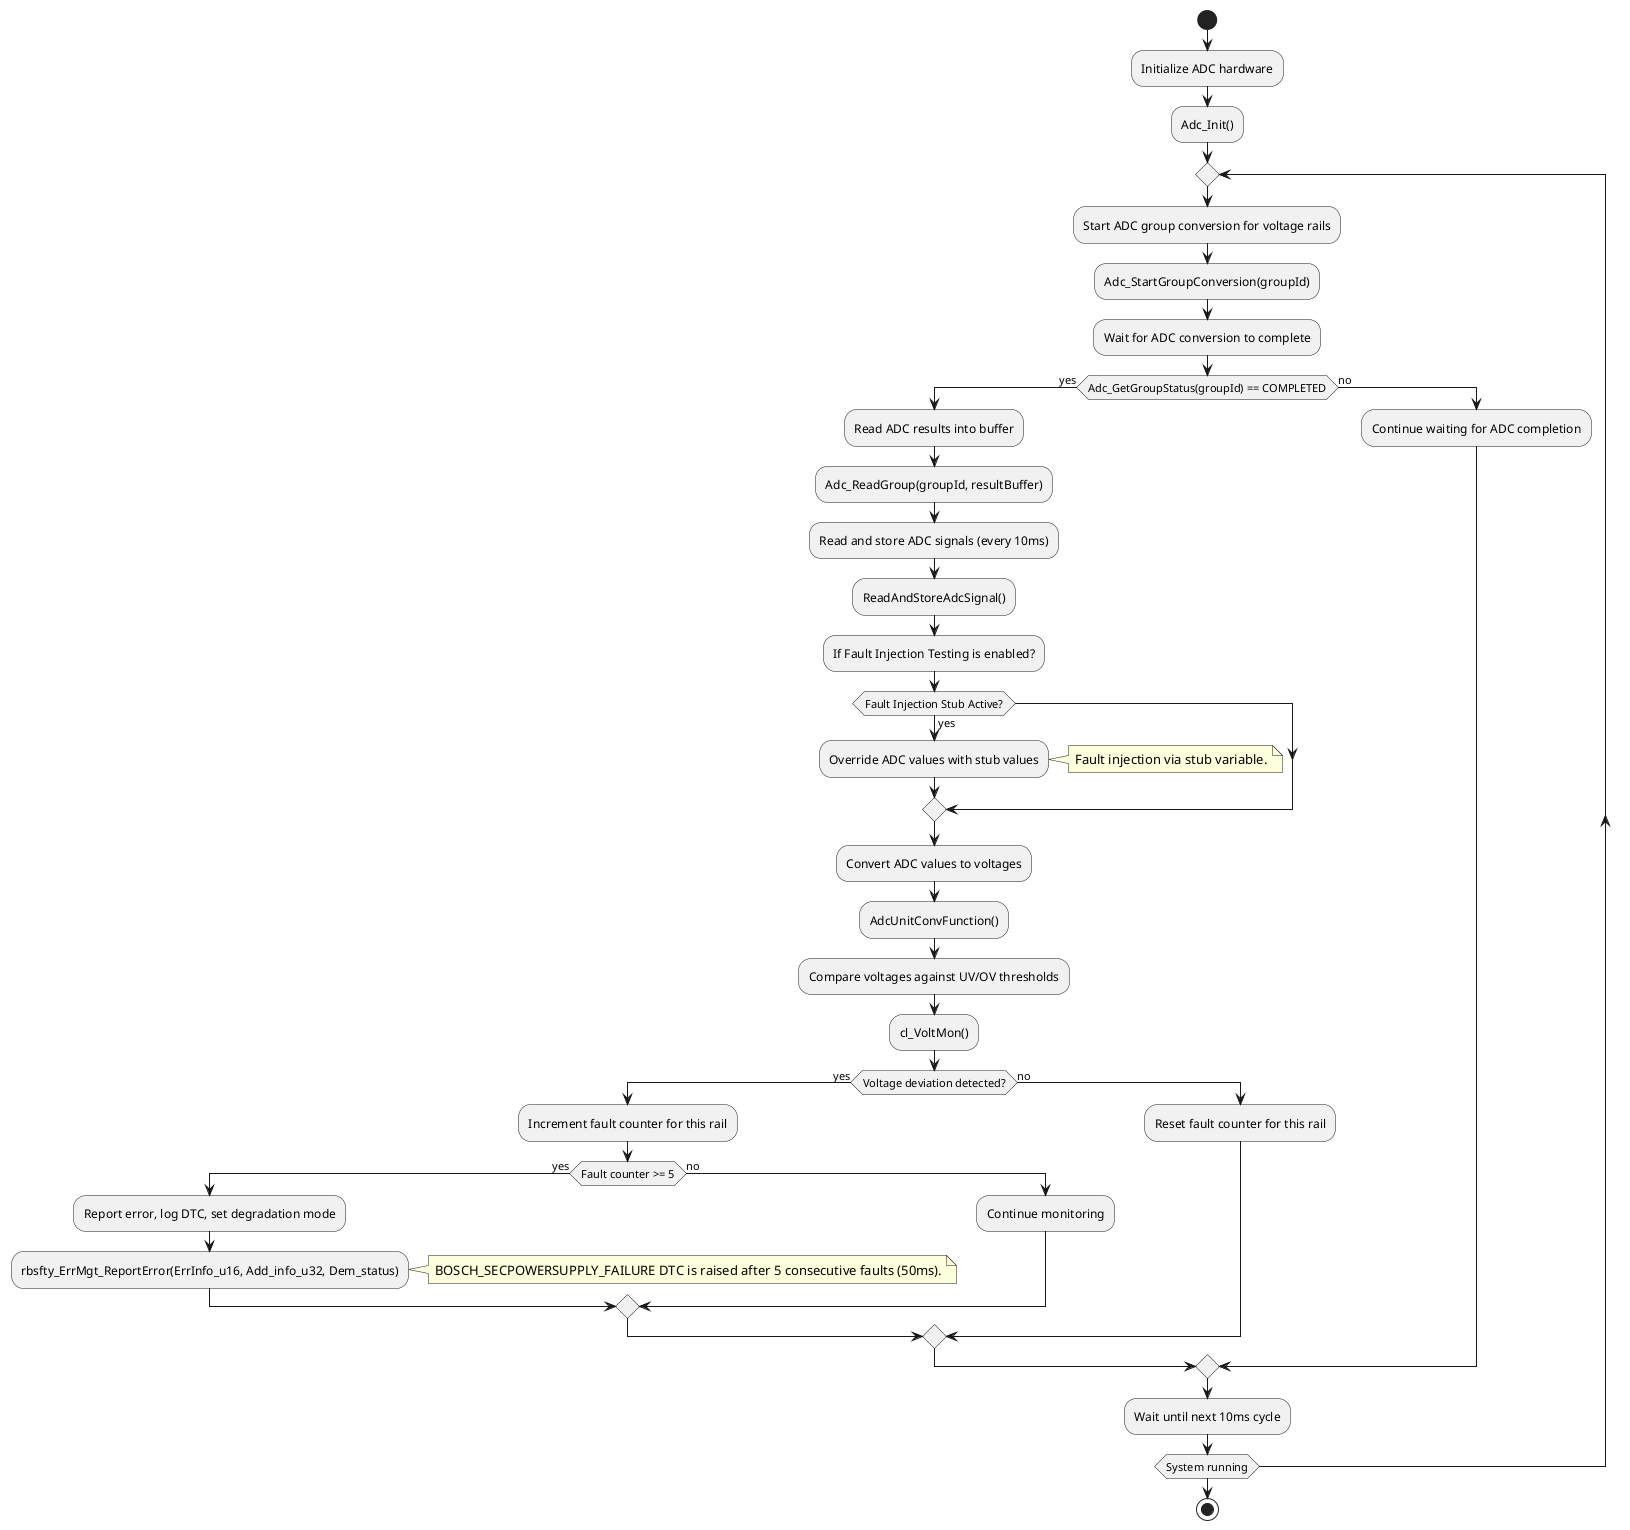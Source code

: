 @startuml
|#lightblue|VoltageMonitoringTask|
start

:Initialize ADC hardware;
:Adc_Init();

repeat
  :Start ADC group conversion for voltage rails;
  :Adc_StartGroupConversion(groupId);

  :Wait for ADC conversion to complete;
  if (Adc_GetGroupStatus(groupId) == COMPLETED) then (yes)
    :Read ADC results into buffer;
    :Adc_ReadGroup(groupId, resultBuffer);

    :Read and store ADC signals (every 10ms);
    :ReadAndStoreAdcSignal();

    :If Fault Injection Testing is enabled?;
    if (Fault Injection Stub Active?) then (yes)
      :Override ADC values with stub values;
      note right: Fault injection via stub variable.
    endif

    :Convert ADC values to voltages;
    :AdcUnitConvFunction();

    :Compare voltages against UV/OV thresholds;
    :cl_VoltMon();

    if (Voltage deviation detected?) then (yes)
      :Increment fault counter for this rail;
      if (Fault counter >= 5) then (yes)
        :Report error, log DTC, set degradation mode;
        :rbsfty_ErrMgt_ReportError(ErrInfo_u16, Add_info_u32, Dem_status);
        note right
          BOSCH_SECPOWERSUPPLY_FAILURE DTC is raised after 5 consecutive faults (50ms).
        end note
      else (no)
        :Continue monitoring;
      endif
    else (no)
      :Reset fault counter for this rail;
    endif

  else (no)
    :Continue waiting for ADC completion;
  endif

  :Wait until next 10ms cycle;
repeat while (System running)

stop
@enduml